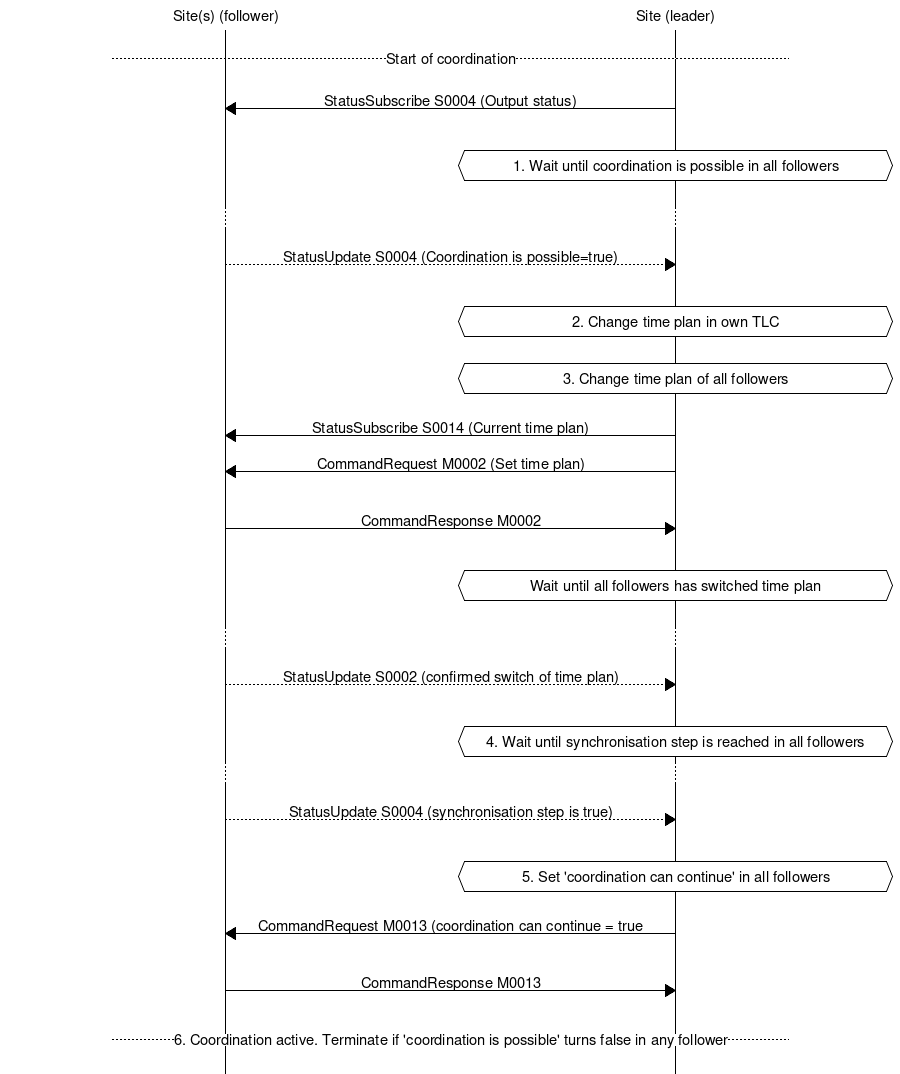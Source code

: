 # MSC for establish local coordination

msc {
  hscale = "1.5", arcgradient = "0";

  a [label="Site(s) (follower)"], b [label="Site (leader)"];

  |||;
  --- [ label = "Start of coordination" ];
  |||;
  a<=b [ label = "StatusSubscribe S0004 (Output status)" ];
  |||;
  b abox b [ label = "1. Wait until coordination is possible in all followers" ];
  |||;
  ...;
  |||;
  a>>b [ label = "StatusUpdate S0004 (Coordination is possible=true)" ];
  |||;
  b abox b [ label = "2. Change time plan in own TLC" ];
  |||;
  b abox b [ label = "3. Change time plan of all followers" ];
  |||;
  a<=b [ label = "StatusSubscribe S0014 (Current time plan)" ];
  a<=b [ label = "CommandRequest M0002 (Set time plan)" ];
  |||;
  a=>b [ label = "CommandResponse M0002" ];
  |||;
  b abox b [ label = "Wait until all followers has switched time plan" ];
  |||;
  ...;
  |||;
  a>>b [ label = "StatusUpdate S0002 (confirmed switch of time plan)" ];
  |||;
  b abox b [ label = "4. Wait until synchronisation step is reached in all followers" ];
  ...;
  |||;
  a>>b [ label = "StatusUpdate S0004 (synchronisation step is true)" ];
  |||;
  b abox b [ label = "5. Set 'coordination can continue' in all followers" ];
  |||;
  a<=b [ label = "CommandRequest M0013 (coordination can continue = true" ];
  |||;
  a=>b [ label = "CommandResponse M0013" ];
  |||;
  --- [ label = "6. Coordination active. Terminate if 'coordination is possible' turns false in any follower" ];
  |||;
}
